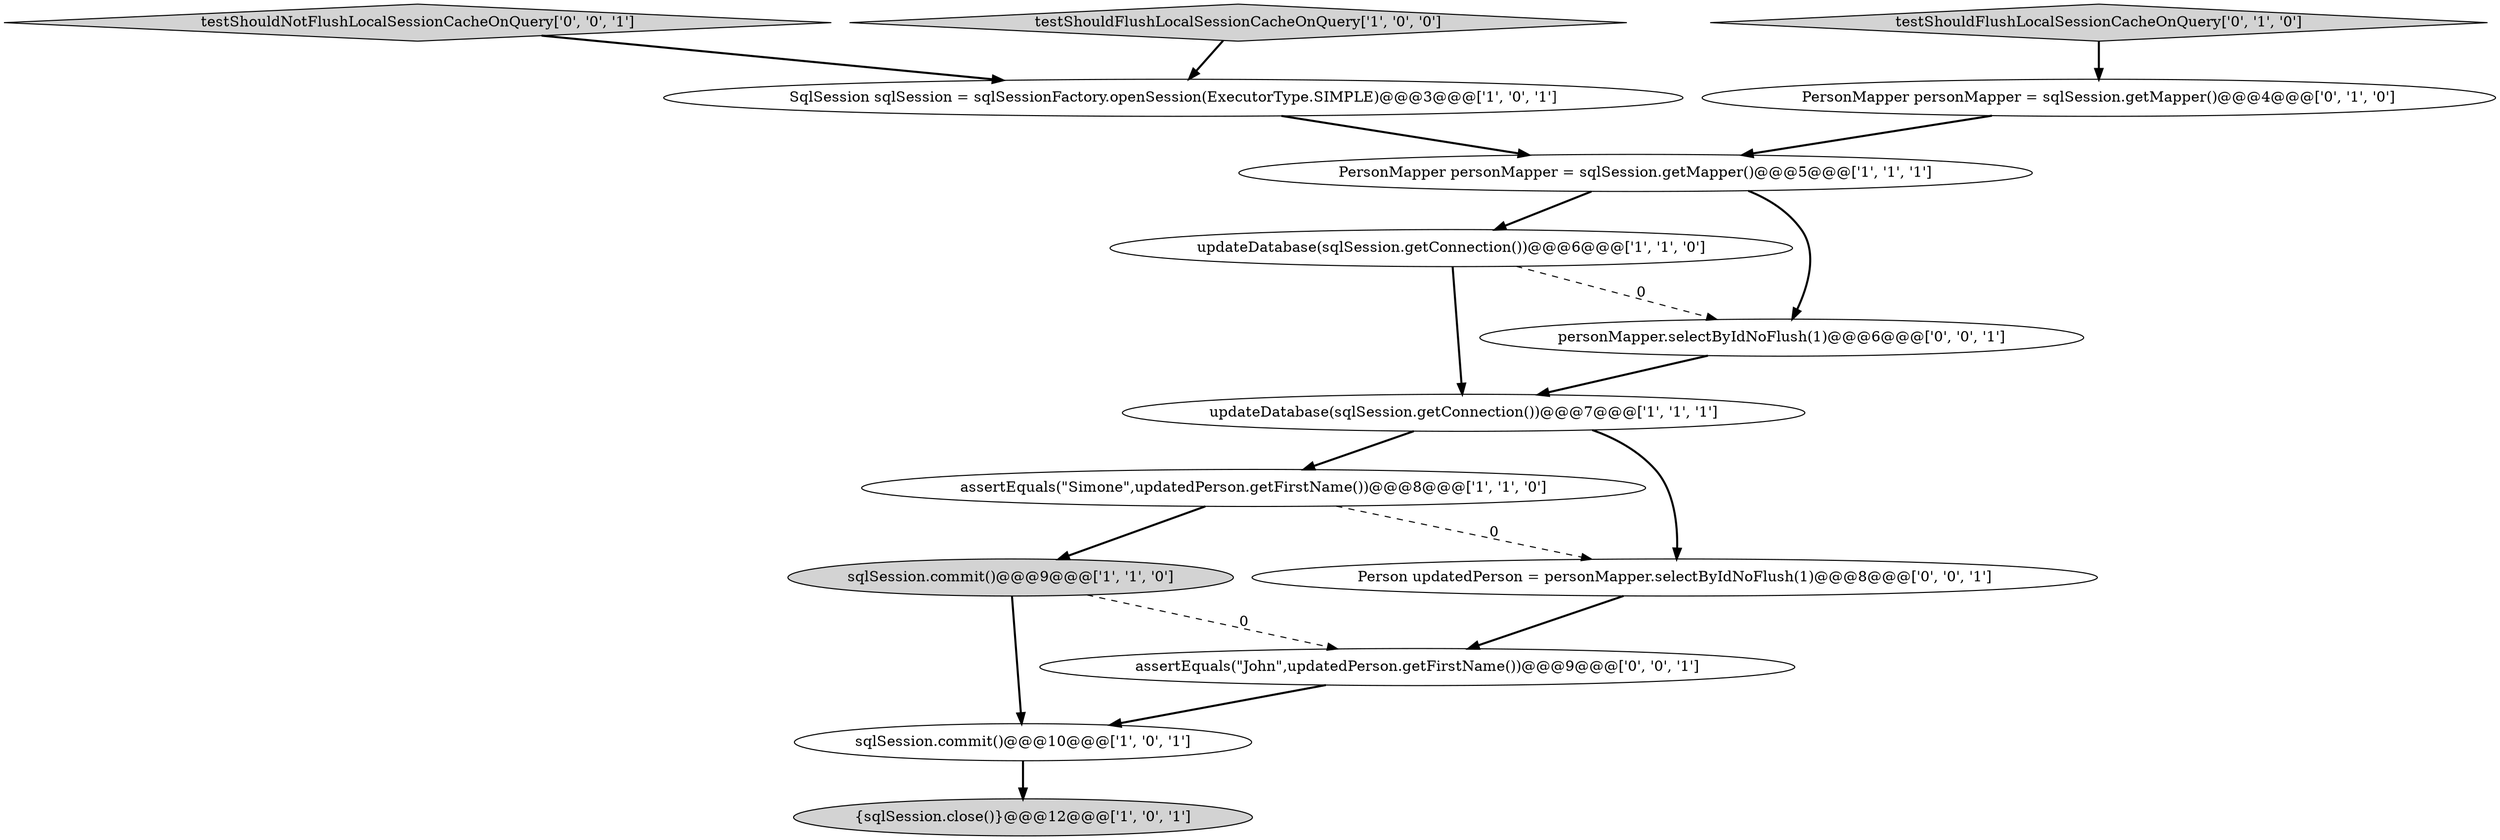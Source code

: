 digraph {
9 [style = filled, label = "PersonMapper personMapper = sqlSession.getMapper()@@@4@@@['0', '1', '0']", fillcolor = white, shape = ellipse image = "AAA0AAABBB2BBB"];
11 [style = filled, label = "testShouldNotFlushLocalSessionCacheOnQuery['0', '0', '1']", fillcolor = lightgray, shape = diamond image = "AAA0AAABBB3BBB"];
8 [style = filled, label = "{sqlSession.close()}@@@12@@@['1', '0', '1']", fillcolor = lightgray, shape = ellipse image = "AAA0AAABBB1BBB"];
2 [style = filled, label = "updateDatabase(sqlSession.getConnection())@@@7@@@['1', '1', '1']", fillcolor = white, shape = ellipse image = "AAA0AAABBB1BBB"];
10 [style = filled, label = "testShouldFlushLocalSessionCacheOnQuery['0', '1', '0']", fillcolor = lightgray, shape = diamond image = "AAA0AAABBB2BBB"];
6 [style = filled, label = "testShouldFlushLocalSessionCacheOnQuery['1', '0', '0']", fillcolor = lightgray, shape = diamond image = "AAA0AAABBB1BBB"];
7 [style = filled, label = "PersonMapper personMapper = sqlSession.getMapper()@@@5@@@['1', '1', '1']", fillcolor = white, shape = ellipse image = "AAA0AAABBB1BBB"];
1 [style = filled, label = "updateDatabase(sqlSession.getConnection())@@@6@@@['1', '1', '0']", fillcolor = white, shape = ellipse image = "AAA0AAABBB1BBB"];
0 [style = filled, label = "assertEquals(\"Simone\",updatedPerson.getFirstName())@@@8@@@['1', '1', '0']", fillcolor = white, shape = ellipse image = "AAA0AAABBB1BBB"];
13 [style = filled, label = "personMapper.selectByIdNoFlush(1)@@@6@@@['0', '0', '1']", fillcolor = white, shape = ellipse image = "AAA0AAABBB3BBB"];
3 [style = filled, label = "sqlSession.commit()@@@9@@@['1', '1', '0']", fillcolor = lightgray, shape = ellipse image = "AAA0AAABBB1BBB"];
14 [style = filled, label = "Person updatedPerson = personMapper.selectByIdNoFlush(1)@@@8@@@['0', '0', '1']", fillcolor = white, shape = ellipse image = "AAA0AAABBB3BBB"];
12 [style = filled, label = "assertEquals(\"John\",updatedPerson.getFirstName())@@@9@@@['0', '0', '1']", fillcolor = white, shape = ellipse image = "AAA0AAABBB3BBB"];
4 [style = filled, label = "SqlSession sqlSession = sqlSessionFactory.openSession(ExecutorType.SIMPLE)@@@3@@@['1', '0', '1']", fillcolor = white, shape = ellipse image = "AAA0AAABBB1BBB"];
5 [style = filled, label = "sqlSession.commit()@@@10@@@['1', '0', '1']", fillcolor = white, shape = ellipse image = "AAA0AAABBB1BBB"];
7->13 [style = bold, label=""];
0->3 [style = bold, label=""];
0->14 [style = dashed, label="0"];
5->8 [style = bold, label=""];
6->4 [style = bold, label=""];
1->2 [style = bold, label=""];
2->0 [style = bold, label=""];
3->5 [style = bold, label=""];
7->1 [style = bold, label=""];
10->9 [style = bold, label=""];
14->12 [style = bold, label=""];
12->5 [style = bold, label=""];
3->12 [style = dashed, label="0"];
9->7 [style = bold, label=""];
4->7 [style = bold, label=""];
2->14 [style = bold, label=""];
11->4 [style = bold, label=""];
13->2 [style = bold, label=""];
1->13 [style = dashed, label="0"];
}
